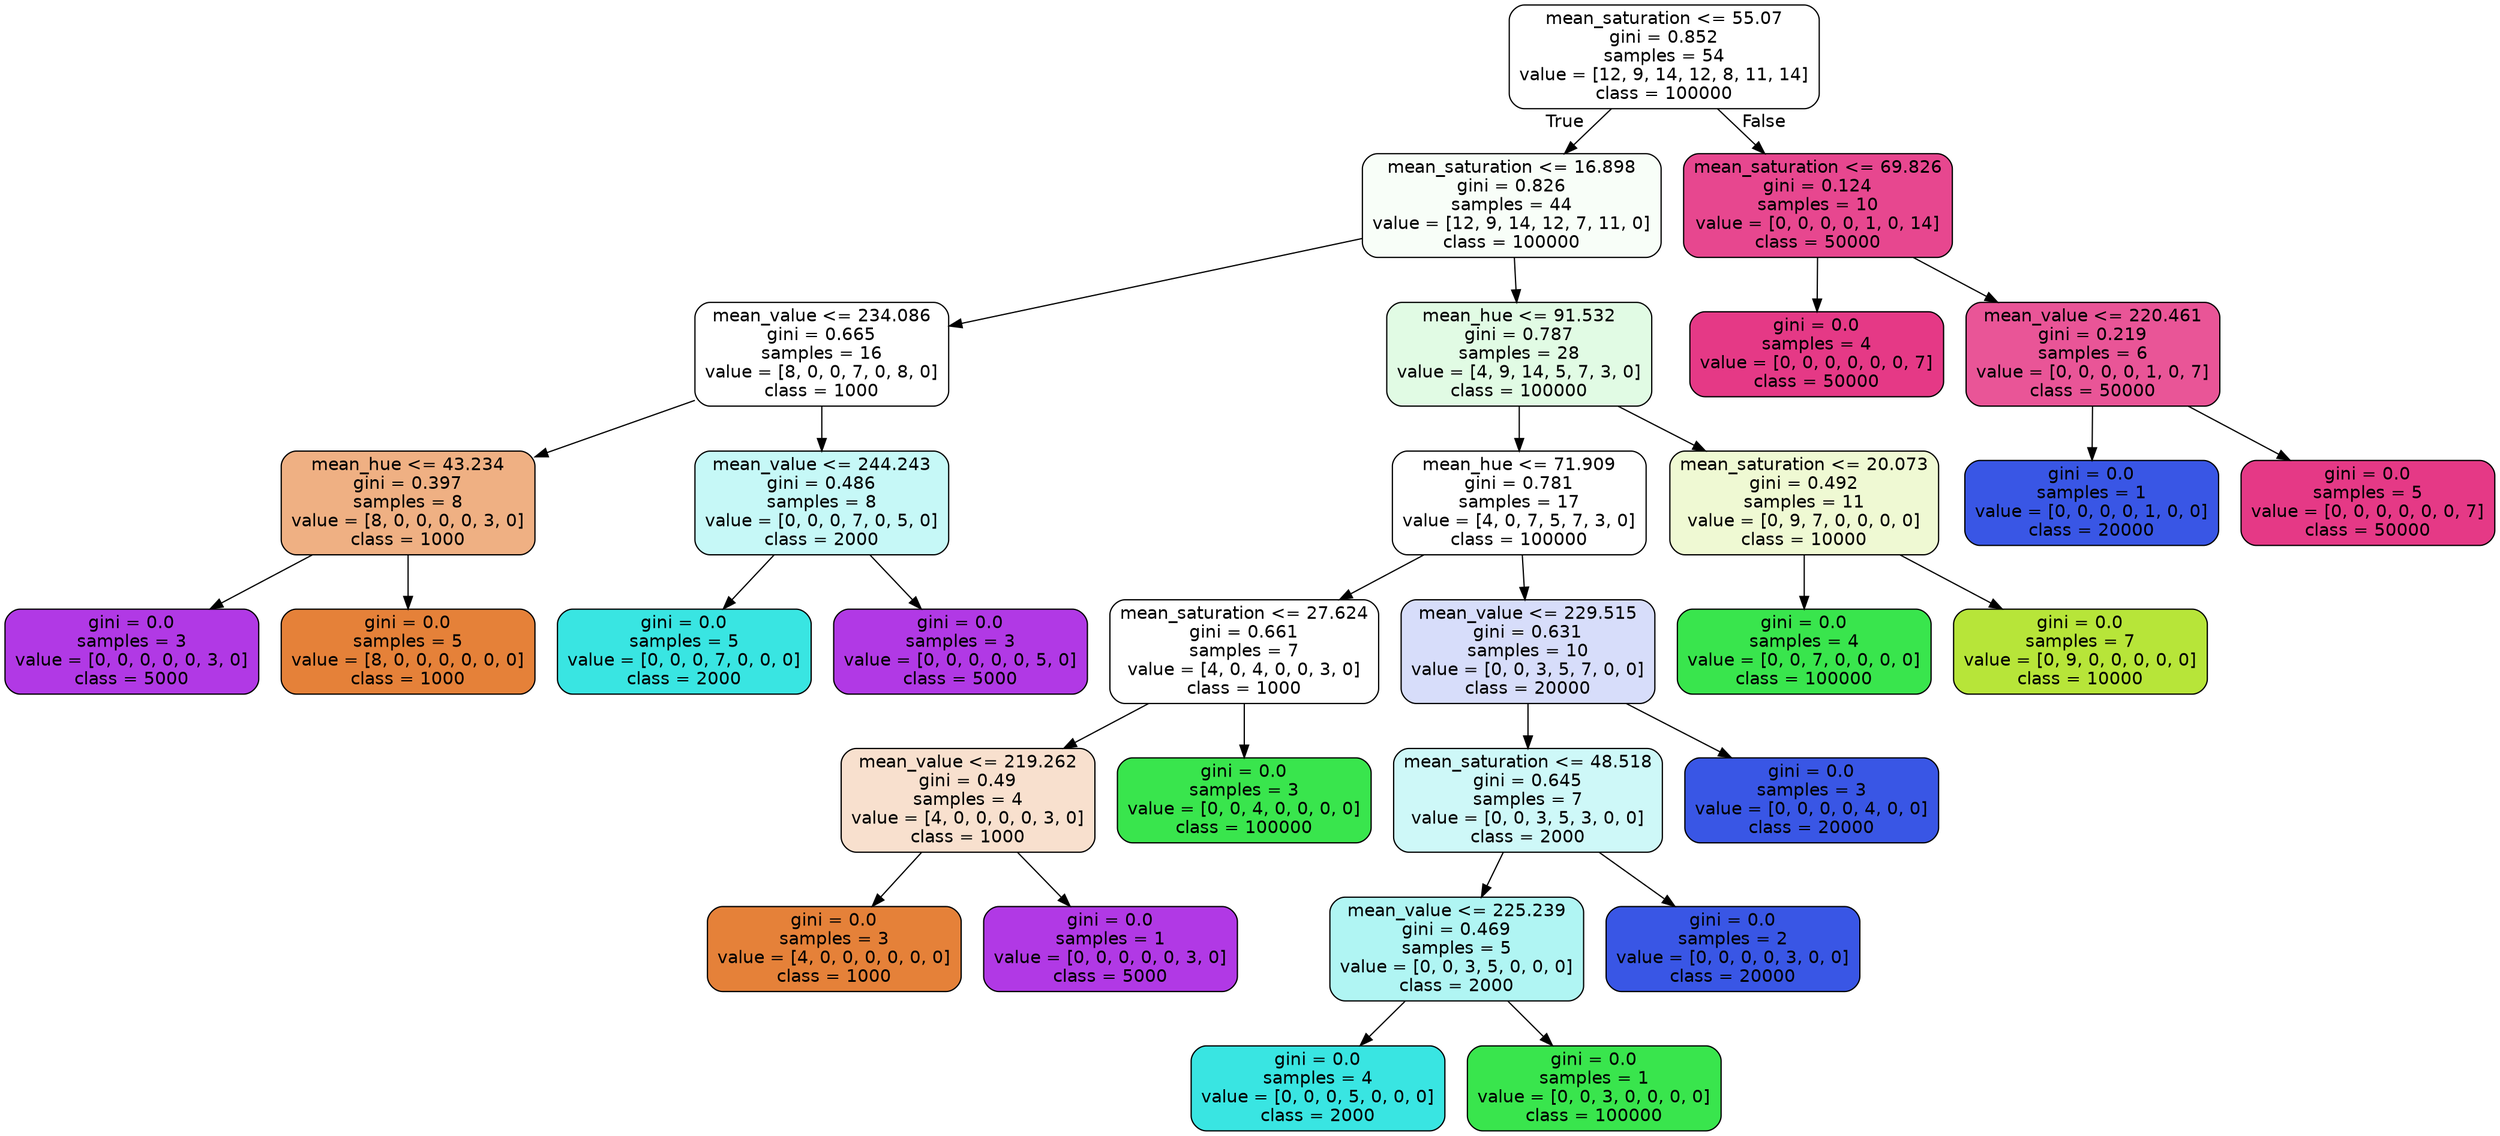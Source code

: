 digraph Tree {
node [shape=box, style="filled, rounded", color="black", fontname="helvetica"] ;
edge [fontname="helvetica"] ;
0 [label="mean_saturation <= 55.07\ngini = 0.852\nsamples = 54\nvalue = [12, 9, 14, 12, 8, 11, 14]\nclass = 100000", fillcolor="#ffffff"] ;
1 [label="mean_saturation <= 16.898\ngini = 0.826\nsamples = 44\nvalue = [12, 9, 14, 12, 7, 11, 0]\nclass = 100000", fillcolor="#f8fef8"] ;
0 -> 1 [labeldistance=2.5, labelangle=45, headlabel="True"] ;
2 [label="mean_value <= 234.086\ngini = 0.665\nsamples = 16\nvalue = [8, 0, 0, 7, 0, 8, 0]\nclass = 1000", fillcolor="#ffffff"] ;
1 -> 2 ;
3 [label="mean_hue <= 43.234\ngini = 0.397\nsamples = 8\nvalue = [8, 0, 0, 0, 0, 3, 0]\nclass = 1000", fillcolor="#efb083"] ;
2 -> 3 ;
4 [label="gini = 0.0\nsamples = 3\nvalue = [0, 0, 0, 0, 0, 3, 0]\nclass = 5000", fillcolor="#b139e5"] ;
3 -> 4 ;
5 [label="gini = 0.0\nsamples = 5\nvalue = [8, 0, 0, 0, 0, 0, 0]\nclass = 1000", fillcolor="#e58139"] ;
3 -> 5 ;
6 [label="mean_value <= 244.243\ngini = 0.486\nsamples = 8\nvalue = [0, 0, 0, 7, 0, 5, 0]\nclass = 2000", fillcolor="#c6f8f7"] ;
2 -> 6 ;
7 [label="gini = 0.0\nsamples = 5\nvalue = [0, 0, 0, 7, 0, 0, 0]\nclass = 2000", fillcolor="#39e5e2"] ;
6 -> 7 ;
8 [label="gini = 0.0\nsamples = 3\nvalue = [0, 0, 0, 0, 0, 5, 0]\nclass = 5000", fillcolor="#b139e5"] ;
6 -> 8 ;
9 [label="mean_hue <= 91.532\ngini = 0.787\nsamples = 28\nvalue = [4, 9, 14, 5, 7, 3, 0]\nclass = 100000", fillcolor="#e1fbe4"] ;
1 -> 9 ;
10 [label="mean_hue <= 71.909\ngini = 0.781\nsamples = 17\nvalue = [4, 0, 7, 5, 7, 3, 0]\nclass = 100000", fillcolor="#ffffff"] ;
9 -> 10 ;
11 [label="mean_saturation <= 27.624\ngini = 0.661\nsamples = 7\nvalue = [4, 0, 4, 0, 0, 3, 0]\nclass = 1000", fillcolor="#ffffff"] ;
10 -> 11 ;
12 [label="mean_value <= 219.262\ngini = 0.49\nsamples = 4\nvalue = [4, 0, 0, 0, 0, 3, 0]\nclass = 1000", fillcolor="#f8e0ce"] ;
11 -> 12 ;
13 [label="gini = 0.0\nsamples = 3\nvalue = [4, 0, 0, 0, 0, 0, 0]\nclass = 1000", fillcolor="#e58139"] ;
12 -> 13 ;
14 [label="gini = 0.0\nsamples = 1\nvalue = [0, 0, 0, 0, 0, 3, 0]\nclass = 5000", fillcolor="#b139e5"] ;
12 -> 14 ;
15 [label="gini = 0.0\nsamples = 3\nvalue = [0, 0, 4, 0, 0, 0, 0]\nclass = 100000", fillcolor="#39e54d"] ;
11 -> 15 ;
16 [label="mean_value <= 229.515\ngini = 0.631\nsamples = 10\nvalue = [0, 0, 3, 5, 7, 0, 0]\nclass = 20000", fillcolor="#d7ddfa"] ;
10 -> 16 ;
17 [label="mean_saturation <= 48.518\ngini = 0.645\nsamples = 7\nvalue = [0, 0, 3, 5, 3, 0, 0]\nclass = 2000", fillcolor="#cef8f8"] ;
16 -> 17 ;
18 [label="mean_value <= 225.239\ngini = 0.469\nsamples = 5\nvalue = [0, 0, 3, 5, 0, 0, 0]\nclass = 2000", fillcolor="#b0f5f3"] ;
17 -> 18 ;
19 [label="gini = 0.0\nsamples = 4\nvalue = [0, 0, 0, 5, 0, 0, 0]\nclass = 2000", fillcolor="#39e5e2"] ;
18 -> 19 ;
20 [label="gini = 0.0\nsamples = 1\nvalue = [0, 0, 3, 0, 0, 0, 0]\nclass = 100000", fillcolor="#39e54d"] ;
18 -> 20 ;
21 [label="gini = 0.0\nsamples = 2\nvalue = [0, 0, 0, 0, 3, 0, 0]\nclass = 20000", fillcolor="#3956e5"] ;
17 -> 21 ;
22 [label="gini = 0.0\nsamples = 3\nvalue = [0, 0, 0, 0, 4, 0, 0]\nclass = 20000", fillcolor="#3956e5"] ;
16 -> 22 ;
23 [label="mean_saturation <= 20.073\ngini = 0.492\nsamples = 11\nvalue = [0, 9, 7, 0, 0, 0, 0]\nclass = 10000", fillcolor="#eff9d3"] ;
9 -> 23 ;
24 [label="gini = 0.0\nsamples = 4\nvalue = [0, 0, 7, 0, 0, 0, 0]\nclass = 100000", fillcolor="#39e54d"] ;
23 -> 24 ;
25 [label="gini = 0.0\nsamples = 7\nvalue = [0, 9, 0, 0, 0, 0, 0]\nclass = 10000", fillcolor="#b7e539"] ;
23 -> 25 ;
26 [label="mean_saturation <= 69.826\ngini = 0.124\nsamples = 10\nvalue = [0, 0, 0, 0, 1, 0, 14]\nclass = 50000", fillcolor="#e7478f"] ;
0 -> 26 [labeldistance=2.5, labelangle=-45, headlabel="False"] ;
27 [label="gini = 0.0\nsamples = 4\nvalue = [0, 0, 0, 0, 0, 0, 7]\nclass = 50000", fillcolor="#e53986"] ;
26 -> 27 ;
28 [label="mean_value <= 220.461\ngini = 0.219\nsamples = 6\nvalue = [0, 0, 0, 0, 1, 0, 7]\nclass = 50000", fillcolor="#e95597"] ;
26 -> 28 ;
29 [label="gini = 0.0\nsamples = 1\nvalue = [0, 0, 0, 0, 1, 0, 0]\nclass = 20000", fillcolor="#3956e5"] ;
28 -> 29 ;
30 [label="gini = 0.0\nsamples = 5\nvalue = [0, 0, 0, 0, 0, 0, 7]\nclass = 50000", fillcolor="#e53986"] ;
28 -> 30 ;
}